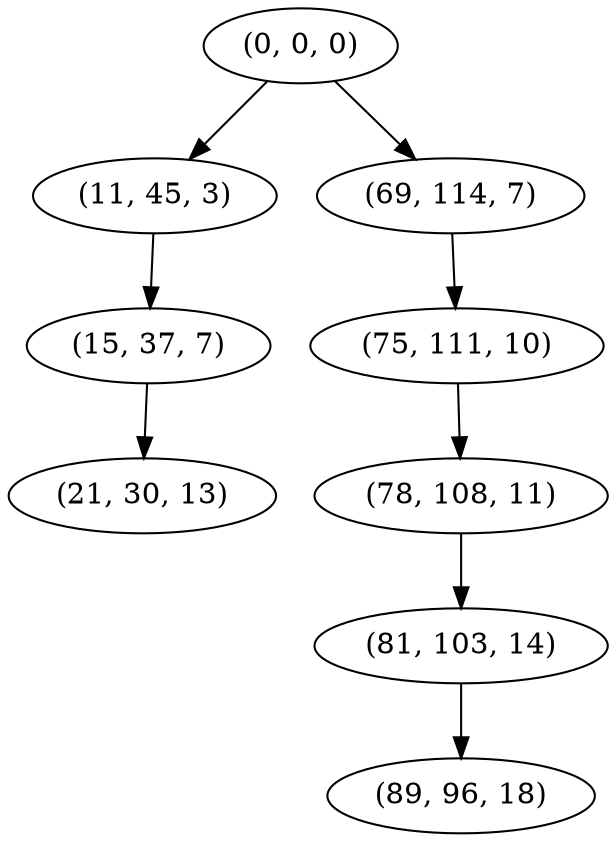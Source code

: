 digraph tree {
    "(0, 0, 0)";
    "(11, 45, 3)";
    "(15, 37, 7)";
    "(21, 30, 13)";
    "(69, 114, 7)";
    "(75, 111, 10)";
    "(78, 108, 11)";
    "(81, 103, 14)";
    "(89, 96, 18)";
    "(0, 0, 0)" -> "(11, 45, 3)";
    "(0, 0, 0)" -> "(69, 114, 7)";
    "(11, 45, 3)" -> "(15, 37, 7)";
    "(15, 37, 7)" -> "(21, 30, 13)";
    "(69, 114, 7)" -> "(75, 111, 10)";
    "(75, 111, 10)" -> "(78, 108, 11)";
    "(78, 108, 11)" -> "(81, 103, 14)";
    "(81, 103, 14)" -> "(89, 96, 18)";
}
